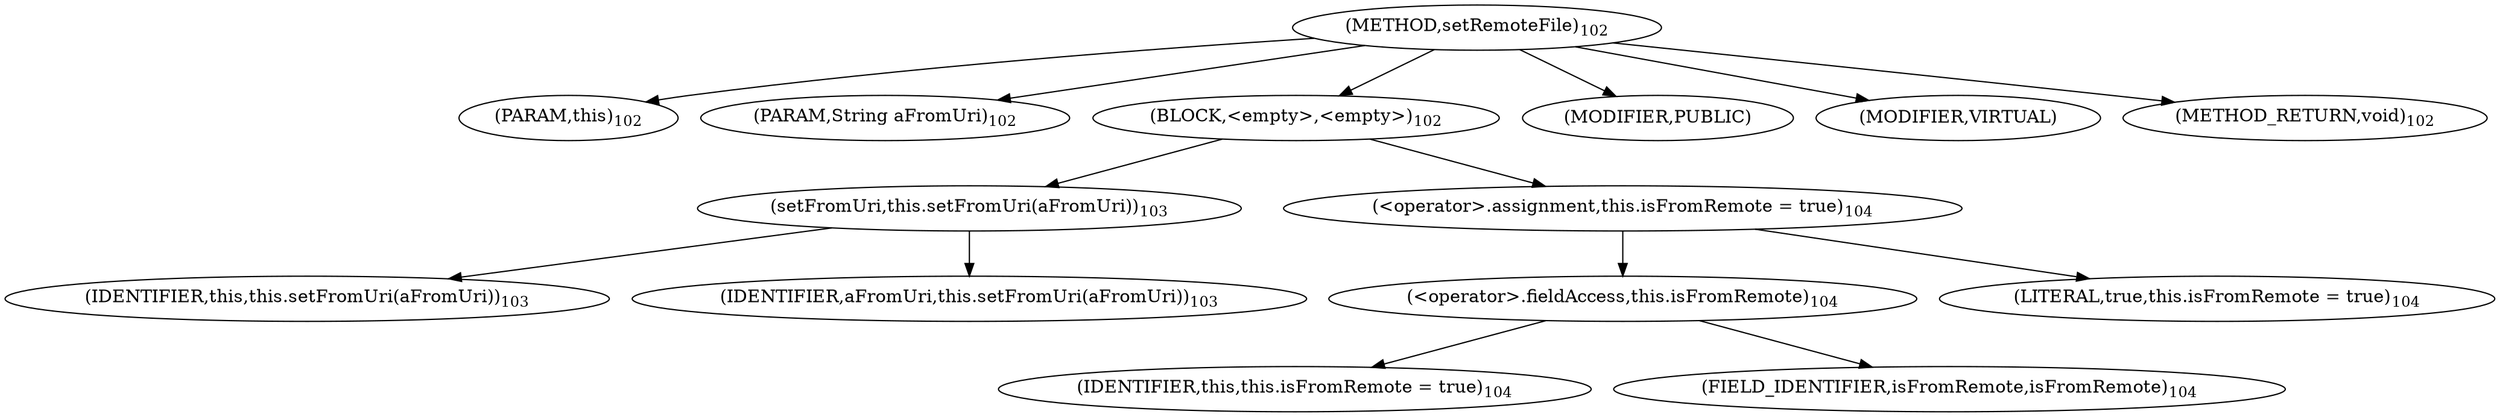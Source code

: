 digraph "setRemoteFile" {  
"185" [label = <(METHOD,setRemoteFile)<SUB>102</SUB>> ]
"17" [label = <(PARAM,this)<SUB>102</SUB>> ]
"186" [label = <(PARAM,String aFromUri)<SUB>102</SUB>> ]
"187" [label = <(BLOCK,&lt;empty&gt;,&lt;empty&gt;)<SUB>102</SUB>> ]
"188" [label = <(setFromUri,this.setFromUri(aFromUri))<SUB>103</SUB>> ]
"16" [label = <(IDENTIFIER,this,this.setFromUri(aFromUri))<SUB>103</SUB>> ]
"189" [label = <(IDENTIFIER,aFromUri,this.setFromUri(aFromUri))<SUB>103</SUB>> ]
"190" [label = <(&lt;operator&gt;.assignment,this.isFromRemote = true)<SUB>104</SUB>> ]
"191" [label = <(&lt;operator&gt;.fieldAccess,this.isFromRemote)<SUB>104</SUB>> ]
"18" [label = <(IDENTIFIER,this,this.isFromRemote = true)<SUB>104</SUB>> ]
"192" [label = <(FIELD_IDENTIFIER,isFromRemote,isFromRemote)<SUB>104</SUB>> ]
"193" [label = <(LITERAL,true,this.isFromRemote = true)<SUB>104</SUB>> ]
"194" [label = <(MODIFIER,PUBLIC)> ]
"195" [label = <(MODIFIER,VIRTUAL)> ]
"196" [label = <(METHOD_RETURN,void)<SUB>102</SUB>> ]
  "185" -> "17" 
  "185" -> "186" 
  "185" -> "187" 
  "185" -> "194" 
  "185" -> "195" 
  "185" -> "196" 
  "187" -> "188" 
  "187" -> "190" 
  "188" -> "16" 
  "188" -> "189" 
  "190" -> "191" 
  "190" -> "193" 
  "191" -> "18" 
  "191" -> "192" 
}
